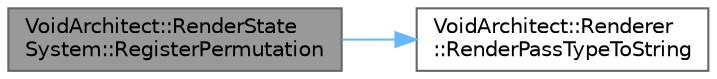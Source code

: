 digraph "VoidArchitect::RenderStateSystem::RegisterPermutation"
{
 // LATEX_PDF_SIZE
  bgcolor="transparent";
  edge [fontname=Helvetica,fontsize=10,labelfontname=Helvetica,labelfontsize=10];
  node [fontname=Helvetica,fontsize=10,shape=box,height=0.2,width=0.4];
  rankdir="LR";
  Node1 [id="Node000001",label="VoidArchitect::RenderState\lSystem::RegisterPermutation",height=0.2,width=0.4,color="gray40", fillcolor="grey60", style="filled", fontcolor="black",tooltip=" "];
  Node1 -> Node2 [id="edge2_Node000001_Node000002",color="steelblue1",style="solid",tooltip=" "];
  Node2 [id="Node000002",label="VoidArchitect::Renderer\l::RenderPassTypeToString",height=0.2,width=0.4,color="grey40", fillcolor="white", style="filled",URL="$namespace_void_architect_1_1_renderer.html#a0e83dd5526e4d3712010f0fe2084b8b9",tooltip=" "];
}

